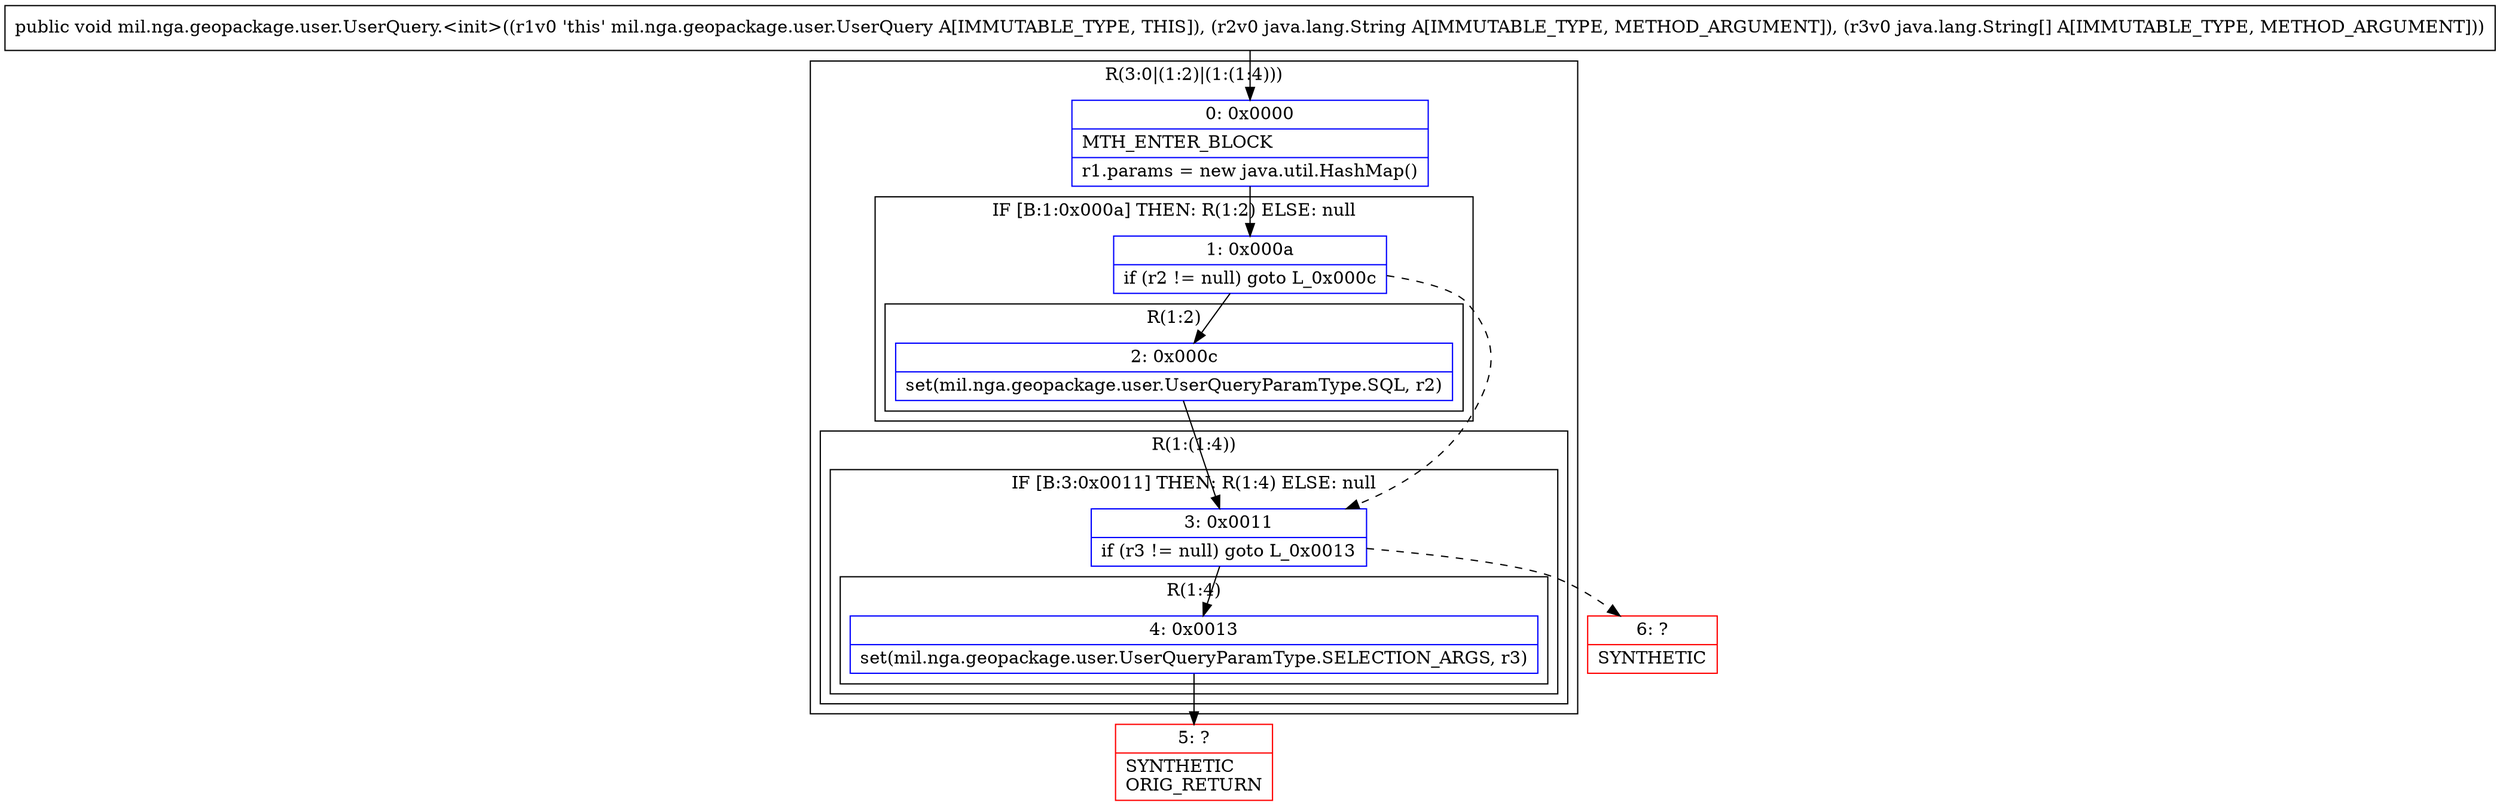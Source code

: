 digraph "CFG formil.nga.geopackage.user.UserQuery.\<init\>(Ljava\/lang\/String;[Ljava\/lang\/String;)V" {
subgraph cluster_Region_785724339 {
label = "R(3:0|(1:2)|(1:(1:4)))";
node [shape=record,color=blue];
Node_0 [shape=record,label="{0\:\ 0x0000|MTH_ENTER_BLOCK\l|r1.params = new java.util.HashMap()\l}"];
subgraph cluster_IfRegion_977481570 {
label = "IF [B:1:0x000a] THEN: R(1:2) ELSE: null";
node [shape=record,color=blue];
Node_1 [shape=record,label="{1\:\ 0x000a|if (r2 != null) goto L_0x000c\l}"];
subgraph cluster_Region_1110310809 {
label = "R(1:2)";
node [shape=record,color=blue];
Node_2 [shape=record,label="{2\:\ 0x000c|set(mil.nga.geopackage.user.UserQueryParamType.SQL, r2)\l}"];
}
}
subgraph cluster_Region_188113974 {
label = "R(1:(1:4))";
node [shape=record,color=blue];
subgraph cluster_IfRegion_209294920 {
label = "IF [B:3:0x0011] THEN: R(1:4) ELSE: null";
node [shape=record,color=blue];
Node_3 [shape=record,label="{3\:\ 0x0011|if (r3 != null) goto L_0x0013\l}"];
subgraph cluster_Region_803373210 {
label = "R(1:4)";
node [shape=record,color=blue];
Node_4 [shape=record,label="{4\:\ 0x0013|set(mil.nga.geopackage.user.UserQueryParamType.SELECTION_ARGS, r3)\l}"];
}
}
}
}
Node_5 [shape=record,color=red,label="{5\:\ ?|SYNTHETIC\lORIG_RETURN\l}"];
Node_6 [shape=record,color=red,label="{6\:\ ?|SYNTHETIC\l}"];
MethodNode[shape=record,label="{public void mil.nga.geopackage.user.UserQuery.\<init\>((r1v0 'this' mil.nga.geopackage.user.UserQuery A[IMMUTABLE_TYPE, THIS]), (r2v0 java.lang.String A[IMMUTABLE_TYPE, METHOD_ARGUMENT]), (r3v0 java.lang.String[] A[IMMUTABLE_TYPE, METHOD_ARGUMENT])) }"];
MethodNode -> Node_0;
Node_0 -> Node_1;
Node_1 -> Node_2;
Node_1 -> Node_3[style=dashed];
Node_2 -> Node_3;
Node_3 -> Node_4;
Node_3 -> Node_6[style=dashed];
Node_4 -> Node_5;
}


